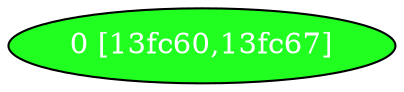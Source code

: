 diGraph libnss3{
	libnss3_0  [style=filled fillcolor="#20FF20" fontcolor="#ffffff" shape=oval label="0 [13fc60,13fc67]"]


}